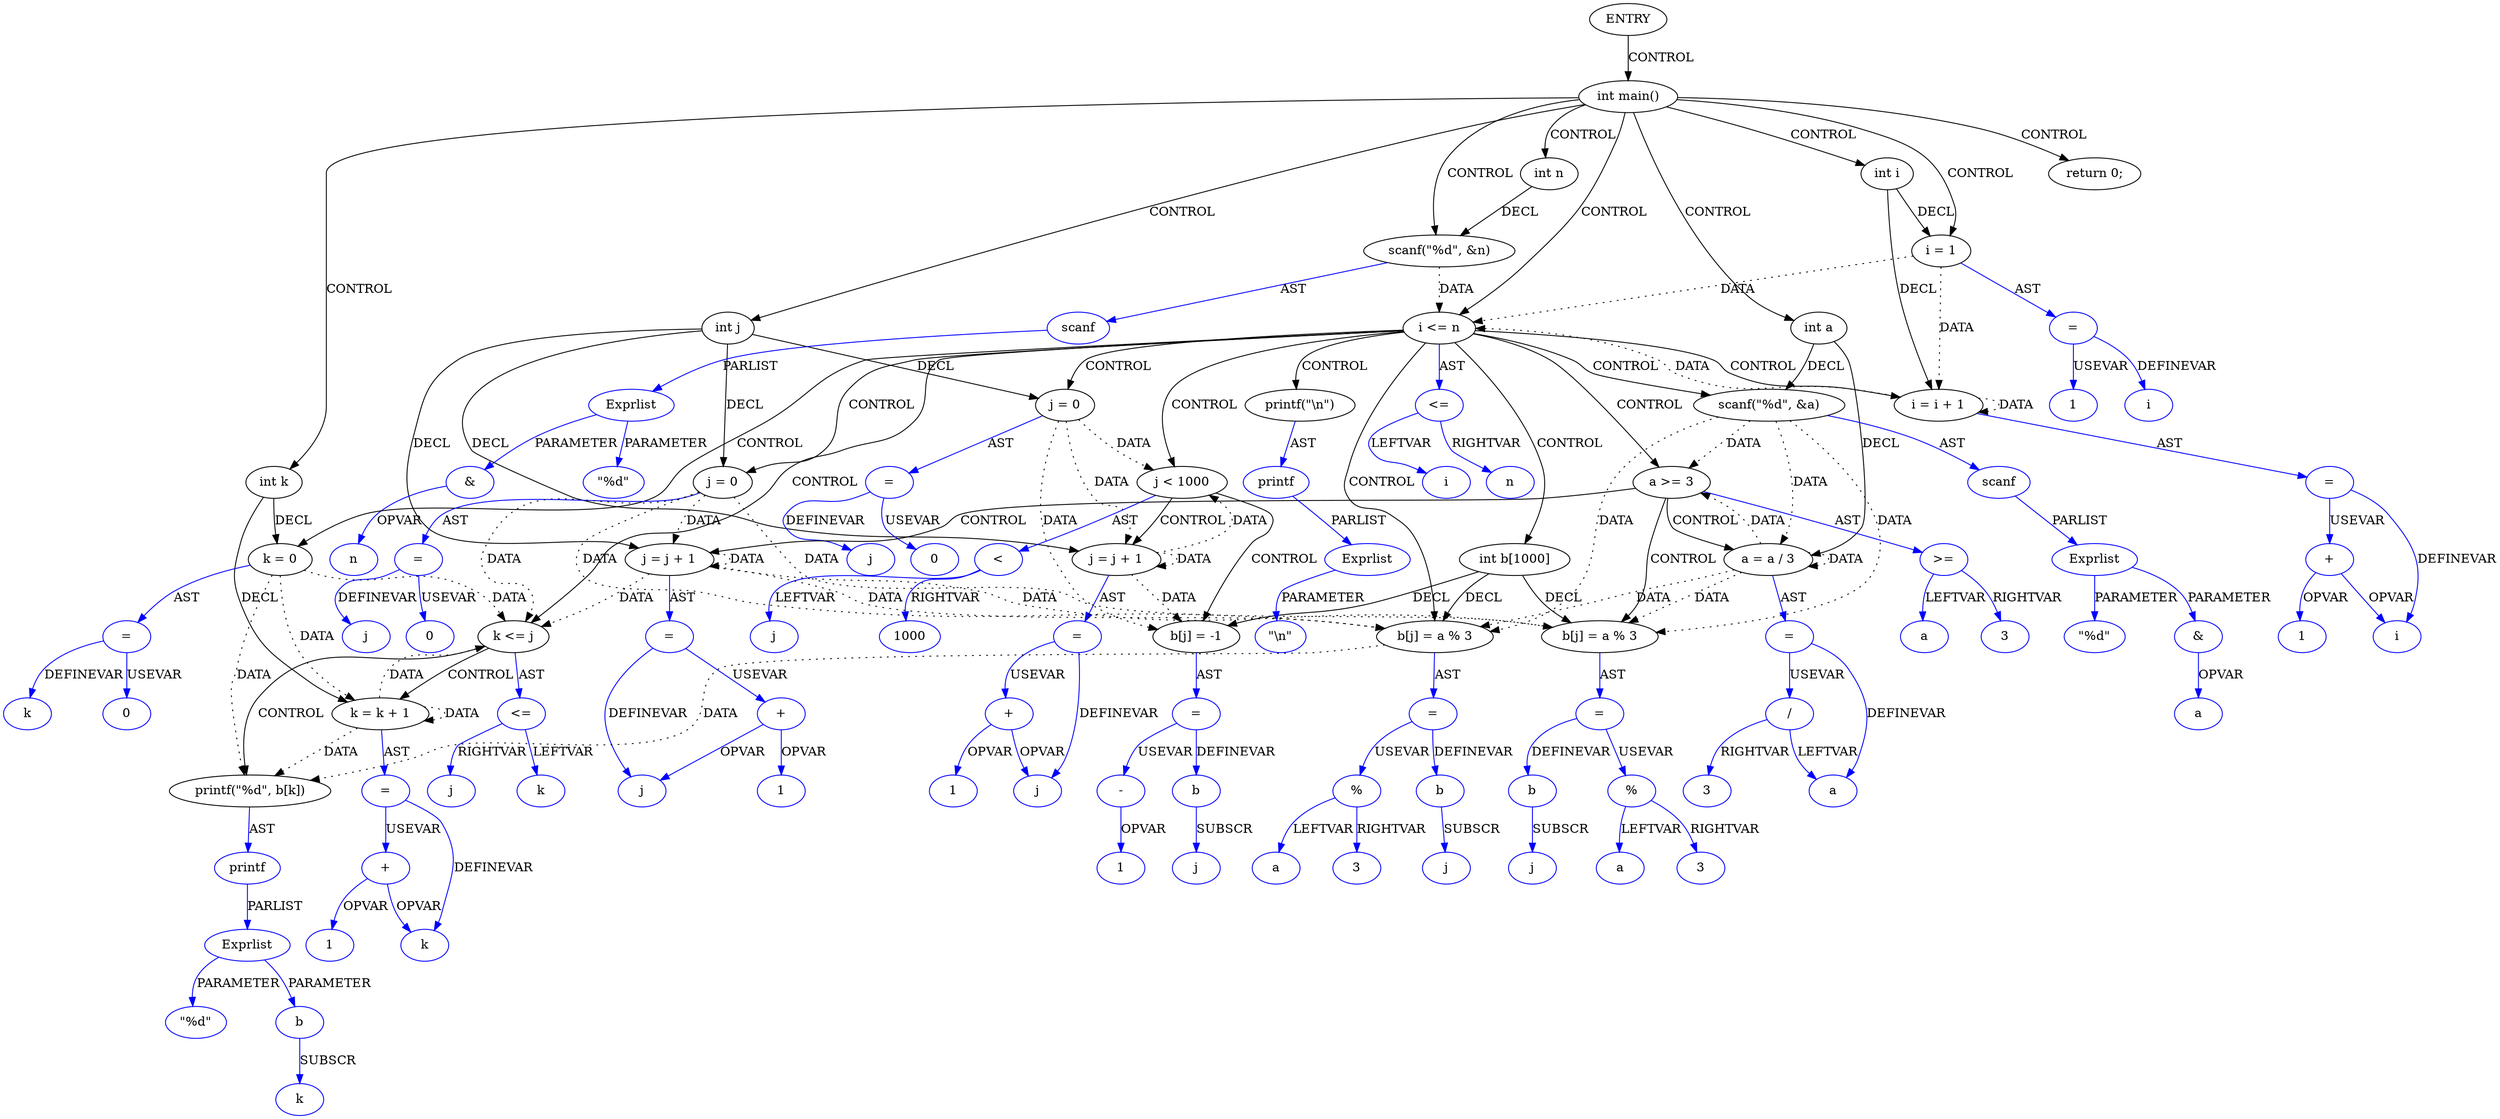digraph DotForMerge{
Node1 [label="ENTRY",type="ENTRY",coord="-1"];
Node2 [label="int main()",type="CONTROL",coord="2"];
Node4 [label="int n",type="DECL",coord="4",varname="n",vartype="int"];
Node5 [label="int i",type="DECL",coord="4",varname="i",vartype="int"];
Node6 [label="int j",type="DECL",coord="4",varname="j",vartype="int"];
Node7 [label="int k",type="DECL",coord="4",varname="k",vartype="int"];
Node8 [label="int a",type="DECL",coord="5",varname="a",vartype="int"];
Node9 [label="scanf(\"%d\", &n)",type="CALL",coord="6"];
Node10 [label="scanf",type="FUNCNAME",coord="6",color=blue];
Node11 [label="Exprlist",type="EXPRS",coord="6",color=blue];
Node12 [label="\"%d\"",type="CONST",coord="6",color=blue];
Node13 [label="&",type="OP",coord="6",color=blue];
Node14 [label="n",type="VAR",coord="6",color=blue];
Node15 [label="i = 1",type="ASSIGN",coord="7"];
Node16 [label="=",type="ASSIGNOP",coord="7",color=blue];
Node17 [label="i",type="VAR",coord="7",color=blue];
Node18 [label="1",type="CONST",coord="7",color=blue];
Node19 [label="i <= n",type="CONTROL",coord="7"];
Node22 [label="scanf(\"%d\", &a)",type="CALL",coord="9"];
Node23 [label="scanf",type="FUNCNAME",coord="9",color=blue];
Node24 [label="Exprlist",type="EXPRS",coord="9",color=blue];
Node25 [label="\"%d\"",type="CONST",coord="9",color=blue];
Node26 [label="&",type="OP",coord="9",color=blue];
Node27 [label="a",type="VAR",coord="9",color=blue];
Node28 [label="int b[1000]",type="DECL",coord="10",varname="b",vartype="int[]"];
Node29 [label="j = 0",type="ASSIGN",coord="11"];
Node30 [label="=",type="ASSIGNOP",coord="11",color=blue];
Node31 [label="j",type="VAR",coord="11",color=blue];
Node32 [label="0",type="CONST",coord="11",color=blue];
Node33 [label="j < 1000",type="CONTROL",coord="11"];
Node36 [label="b[j] = -1",type="ASSIGN",coord="13"];
Node37 [label="=",type="ASSIGNOP",coord="13",color=blue];
Node38 [label="b",type="VAR",coord="13",color=blue];
Node39 [label="j",type="VAR",coord="13",color=blue];
Node40 [label="-",type="OP",coord="13",color=blue];
Node41 [label="1",type="CONST",coord="13",color=blue];
Node42 [label="j = j + 1",type="ASSIGN",coord="11"];
Node43 [label="=",type="ASSIGNOP",coord="11",color=blue];
Node44 [label="j",type="VAR",coord="11",color=blue];
Node45 [label="+",type="OP",coord="11",color=blue];
Node46 [label="1",type="CONST",coord="11",color=blue];
Node47 [label="<",type="OP",coord="11",color=blue];
Node48 [label="j",type="VAR",coord="11",color=blue];
Node49 [label="1000",type="CONST",coord="11",color=blue];
Node50 [label="j = 0",type="ASSIGN",coord="15"];
Node51 [label="=",type="ASSIGNOP",coord="15",color=blue];
Node52 [label="j",type="VAR",coord="15",color=blue];
Node53 [label="0",type="CONST",coord="15",color=blue];
Node54 [label="a >= 3",type="CONTROL",coord="15"];
Node57 [label="b[j] = a % 3",type="ASSIGN",coord="17"];
Node58 [label="=",type="ASSIGNOP",coord="17",color=blue];
Node59 [label="b",type="VAR",coord="17",color=blue];
Node60 [label="j",type="VAR",coord="17",color=blue];
Node61 [label="%",type="OP",coord="17",color=blue];
Node62 [label="a",type="VAR",coord="17",color=blue];
Node63 [label="3",type="CONST",coord="17",color=blue];
Node64 [label="a = a / 3",type="ASSIGN",coord="18"];
Node65 [label="=",type="ASSIGNOP",coord="18",color=blue];
Node66 [label="a",type="VAR",coord="18",color=blue];
Node67 [label="/",type="OP",coord="18",color=blue];
Node68 [label="3",type="CONST",coord="18",color=blue];
Node69 [label="j = j + 1",type="ASSIGN",coord="15"];
Node70 [label="=",type="ASSIGNOP",coord="15",color=blue];
Node71 [label="j",type="VAR",coord="15",color=blue];
Node72 [label="+",type="OP",coord="15",color=blue];
Node73 [label="1",type="CONST",coord="15",color=blue];
Node74 [label=">=",type="OP",coord="15",color=blue];
Node75 [label="a",type="VAR",coord="15",color=blue];
Node76 [label="3",type="CONST",coord="15",color=blue];
Node77 [label="b[j] = a % 3",type="ASSIGN",coord="20"];
Node78 [label="=",type="ASSIGNOP",coord="20",color=blue];
Node79 [label="b",type="VAR",coord="20",color=blue];
Node80 [label="j",type="VAR",coord="20",color=blue];
Node81 [label="%",type="OP",coord="20",color=blue];
Node82 [label="a",type="VAR",coord="20",color=blue];
Node83 [label="3",type="CONST",coord="20",color=blue];
Node84 [label="k = 0",type="ASSIGN",coord="21"];
Node85 [label="=",type="ASSIGNOP",coord="21",color=blue];
Node86 [label="k",type="VAR",coord="21",color=blue];
Node87 [label="0",type="CONST",coord="21",color=blue];
Node88 [label="k <= j",type="CONTROL",coord="21"];
Node91 [label="printf(\"%d\", b[k])",type="CALL",coord="22"];
Node92 [label="printf",type="FUNCNAME",coord="22",color=blue];
Node93 [label="Exprlist",type="EXPRS",coord="22",color=blue];
Node94 [label="\"%d\"",type="CONST",coord="22",color=blue];
Node95 [label="b",type="VAR",coord="22",color=blue];
Node96 [label="k",type="VAR",coord="22",color=blue];
Node97 [label="k = k + 1",type="ASSIGN",coord="21"];
Node98 [label="=",type="ASSIGNOP",coord="21",color=blue];
Node99 [label="k",type="VAR",coord="21",color=blue];
Node100 [label="+",type="OP",coord="21",color=blue];
Node101 [label="1",type="CONST",coord="21",color=blue];
Node102 [label="<=",type="OP",coord="21",color=blue];
Node103 [label="k",type="VAR",coord="21",color=blue];
Node104 [label="j",type="VAR",coord="21",color=blue];
Node105 [label="printf(\"\\n\")",type="CALL",coord="23"];
Node106 [label="printf",type="FUNCNAME",coord="23",color=blue];
Node107 [label="Exprlist",type="EXPRS",coord="23",color=blue];
Node108 [label="\"\\n\"",type="CONST",coord="23",color=blue];
Node109 [label="i = i + 1",type="ASSIGN",coord="7"];
Node110 [label="=",type="ASSIGNOP",coord="7",color=blue];
Node111 [label="i",type="VAR",coord="7",color=blue];
Node112 [label="+",type="OP",coord="7",color=blue];
Node113 [label="1",type="CONST",coord="7",color=blue];
Node114 [label="<=",type="OP",coord="7",color=blue];
Node115 [label="i",type="VAR",coord="7",color=blue];
Node116 [label="n",type="VAR",coord="7",color=blue];
Node117 [label="return 0;",type="RETURN",coord="25"];
Node1->Node2 [label = "CONTROL" ];
Node2->Node4 [label = "CONTROL" ];
Node2->Node5 [label = "CONTROL" ];
Node2->Node6 [label = "CONTROL" ];
Node2->Node7 [label = "CONTROL" ];
Node2->Node8 [label = "CONTROL" ];
Node2->Node9 [label = "CONTROL" ];
Node2->Node15 [label = "CONTROL" ];
Node2->Node19 [label = "CONTROL" ];
Node2->Node117 [label = "CONTROL" ];
Node19->Node22 [label = "CONTROL" ];
Node19->Node28 [label = "CONTROL" ];
Node19->Node29 [label = "CONTROL" ];
Node19->Node33 [label = "CONTROL" ];
Node19->Node50 [label = "CONTROL" ];
Node19->Node54 [label = "CONTROL" ];
Node19->Node77 [label = "CONTROL" ];
Node19->Node84 [label = "CONTROL" ];
Node19->Node88 [label = "CONTROL" ];
Node19->Node105 [label = "CONTROL" ];
Node19->Node109 [label = "CONTROL" ];
Node33->Node36 [label = "CONTROL" ];
Node33->Node42 [label = "CONTROL" ];
Node54->Node57 [label = "CONTROL" ];
Node54->Node64 [label = "CONTROL" ];
Node54->Node69 [label = "CONTROL" ];
Node88->Node91 [label = "CONTROL" ];
Node88->Node97 [label = "CONTROL" ];
Node9->Node19 [label = "DATA", style = dotted ]
Node15->Node19 [label = "DATA", style = dotted ]
Node15->Node109 [label = "DATA", style = dotted ]
Node22->Node54 [label = "DATA", style = dotted ]
Node22->Node57 [label = "DATA", style = dotted ]
Node22->Node64 [label = "DATA", style = dotted ]
Node22->Node77 [label = "DATA", style = dotted ]
Node29->Node33 [label = "DATA", style = dotted ]
Node29->Node36 [label = "DATA", style = dotted ]
Node29->Node42 [label = "DATA", style = dotted ]
Node42->Node33 [label = "DATA", style = dotted ]
Node42->Node36 [label = "DATA", style = dotted ]
Node42->Node42 [label = "DATA", style = dotted ]
Node50->Node57 [label = "DATA", style = dotted ]
Node50->Node69 [label = "DATA", style = dotted ]
Node50->Node77 [label = "DATA", style = dotted ]
Node50->Node88 [label = "DATA", style = dotted ]
Node64->Node54 [label = "DATA", style = dotted ]
Node64->Node57 [label = "DATA", style = dotted ]
Node64->Node64 [label = "DATA", style = dotted ]
Node64->Node77 [label = "DATA", style = dotted ]
Node69->Node57 [label = "DATA", style = dotted ]
Node69->Node69 [label = "DATA", style = dotted ]
Node69->Node77 [label = "DATA", style = dotted ]
Node69->Node88 [label = "DATA", style = dotted ]
Node77->Node91 [label = "DATA", style = dotted ]
Node84->Node88 [label = "DATA", style = dotted ]
Node84->Node91 [label = "DATA", style = dotted ]
Node84->Node97 [label = "DATA", style = dotted ]
Node97->Node88 [label = "DATA", style = dotted ]
Node97->Node91 [label = "DATA", style = dotted ]
Node97->Node97 [label = "DATA", style = dotted ]
Node109->Node19 [label = "DATA", style = dotted ]
Node109->Node109 [label = "DATA", style = dotted ]
Node4->Node9 [label = "DECL"]
Node5->Node15 [label = "DECL"]
Node5->Node109 [label = "DECL"]
Node6->Node69 [label = "DECL"]
Node6->Node42 [label = "DECL"]
Node6->Node50 [label = "DECL"]
Node6->Node29 [label = "DECL"]
Node7->Node84 [label = "DECL"]
Node7->Node97 [label = "DECL"]
Node8->Node22 [label = "DECL"]
Node8->Node64 [label = "DECL"]
Node28->Node77 [label = "DECL"]
Node28->Node57 [label = "DECL"]
Node28->Node36 [label = "DECL"]
Node9->Node10 [label = "AST" color=blue]
Node10->Node11 [label = "PARLIST" color=blue]
Node11->Node12 [label = "PARAMETER" color=blue]
Node11->Node13 [label = "PARAMETER" color=blue]
Node13->Node14 [label = "OPVAR" color=blue]
Node15->Node16 [label = "AST" color=blue]
Node16->Node17 [label = "DEFINEVAR" color=blue]
Node16->Node18 [label = "USEVAR" color=blue]
Node19->Node114 [label = "AST" color=blue]
Node22->Node23 [label = "AST" color=blue]
Node23->Node24 [label = "PARLIST" color=blue]
Node24->Node25 [label = "PARAMETER" color=blue]
Node24->Node26 [label = "PARAMETER" color=blue]
Node26->Node27 [label = "OPVAR" color=blue]
Node29->Node30 [label = "AST" color=blue]
Node30->Node31 [label = "DEFINEVAR" color=blue]
Node30->Node32 [label = "USEVAR" color=blue]
Node33->Node47 [label = "AST" color=blue]
Node36->Node37 [label = "AST" color=blue]
Node37->Node38 [label = "DEFINEVAR" color=blue]
Node37->Node40 [label = "USEVAR" color=blue]
Node38->Node39 [label = "SUBSCR" color=blue]
Node40->Node41 [label = "OPVAR" color=blue]
Node42->Node43 [label = "AST" color=blue]
Node43->Node44 [label = "DEFINEVAR" color=blue]
Node43->Node45 [label = "USEVAR" color=blue]
Node45->Node44 [label = "OPVAR" color=blue]
Node45->Node46 [label = "OPVAR" color=blue]
Node47->Node48 [label = "LEFTVAR" color=blue]
Node47->Node49 [label = "RIGHTVAR" color=blue]
Node50->Node51 [label = "AST" color=blue]
Node51->Node52 [label = "DEFINEVAR" color=blue]
Node51->Node53 [label = "USEVAR" color=blue]
Node54->Node74 [label = "AST" color=blue]
Node57->Node58 [label = "AST" color=blue]
Node58->Node59 [label = "DEFINEVAR" color=blue]
Node58->Node61 [label = "USEVAR" color=blue]
Node59->Node60 [label = "SUBSCR" color=blue]
Node61->Node62 [label = "LEFTVAR" color=blue]
Node61->Node63 [label = "RIGHTVAR" color=blue]
Node64->Node65 [label = "AST" color=blue]
Node65->Node66 [label = "DEFINEVAR" color=blue]
Node65->Node67 [label = "USEVAR" color=blue]
Node67->Node66 [label = "LEFTVAR" color=blue]
Node67->Node68 [label = "RIGHTVAR" color=blue]
Node69->Node70 [label = "AST" color=blue]
Node70->Node71 [label = "DEFINEVAR" color=blue]
Node70->Node72 [label = "USEVAR" color=blue]
Node72->Node71 [label = "OPVAR" color=blue]
Node72->Node73 [label = "OPVAR" color=blue]
Node74->Node75 [label = "LEFTVAR" color=blue]
Node74->Node76 [label = "RIGHTVAR" color=blue]
Node77->Node78 [label = "AST" color=blue]
Node78->Node79 [label = "DEFINEVAR" color=blue]
Node78->Node81 [label = "USEVAR" color=blue]
Node79->Node80 [label = "SUBSCR" color=blue]
Node81->Node82 [label = "LEFTVAR" color=blue]
Node81->Node83 [label = "RIGHTVAR" color=blue]
Node84->Node85 [label = "AST" color=blue]
Node85->Node86 [label = "DEFINEVAR" color=blue]
Node85->Node87 [label = "USEVAR" color=blue]
Node88->Node102 [label = "AST" color=blue]
Node91->Node92 [label = "AST" color=blue]
Node92->Node93 [label = "PARLIST" color=blue]
Node93->Node94 [label = "PARAMETER" color=blue]
Node93->Node95 [label = "PARAMETER" color=blue]
Node95->Node96 [label = "SUBSCR" color=blue]
Node97->Node98 [label = "AST" color=blue]
Node98->Node99 [label = "DEFINEVAR" color=blue]
Node98->Node100 [label = "USEVAR" color=blue]
Node100->Node99 [label = "OPVAR" color=blue]
Node100->Node101 [label = "OPVAR" color=blue]
Node102->Node103 [label = "LEFTVAR" color=blue]
Node102->Node104 [label = "RIGHTVAR" color=blue]
Node105->Node106 [label = "AST" color=blue]
Node106->Node107 [label = "PARLIST" color=blue]
Node107->Node108 [label = "PARAMETER" color=blue]
Node109->Node110 [label = "AST" color=blue]
Node110->Node111 [label = "DEFINEVAR" color=blue]
Node110->Node112 [label = "USEVAR" color=blue]
Node112->Node111 [label = "OPVAR" color=blue]
Node112->Node113 [label = "OPVAR" color=blue]
Node114->Node115 [label = "LEFTVAR" color=blue]
Node114->Node116 [label = "RIGHTVAR" color=blue]
}
